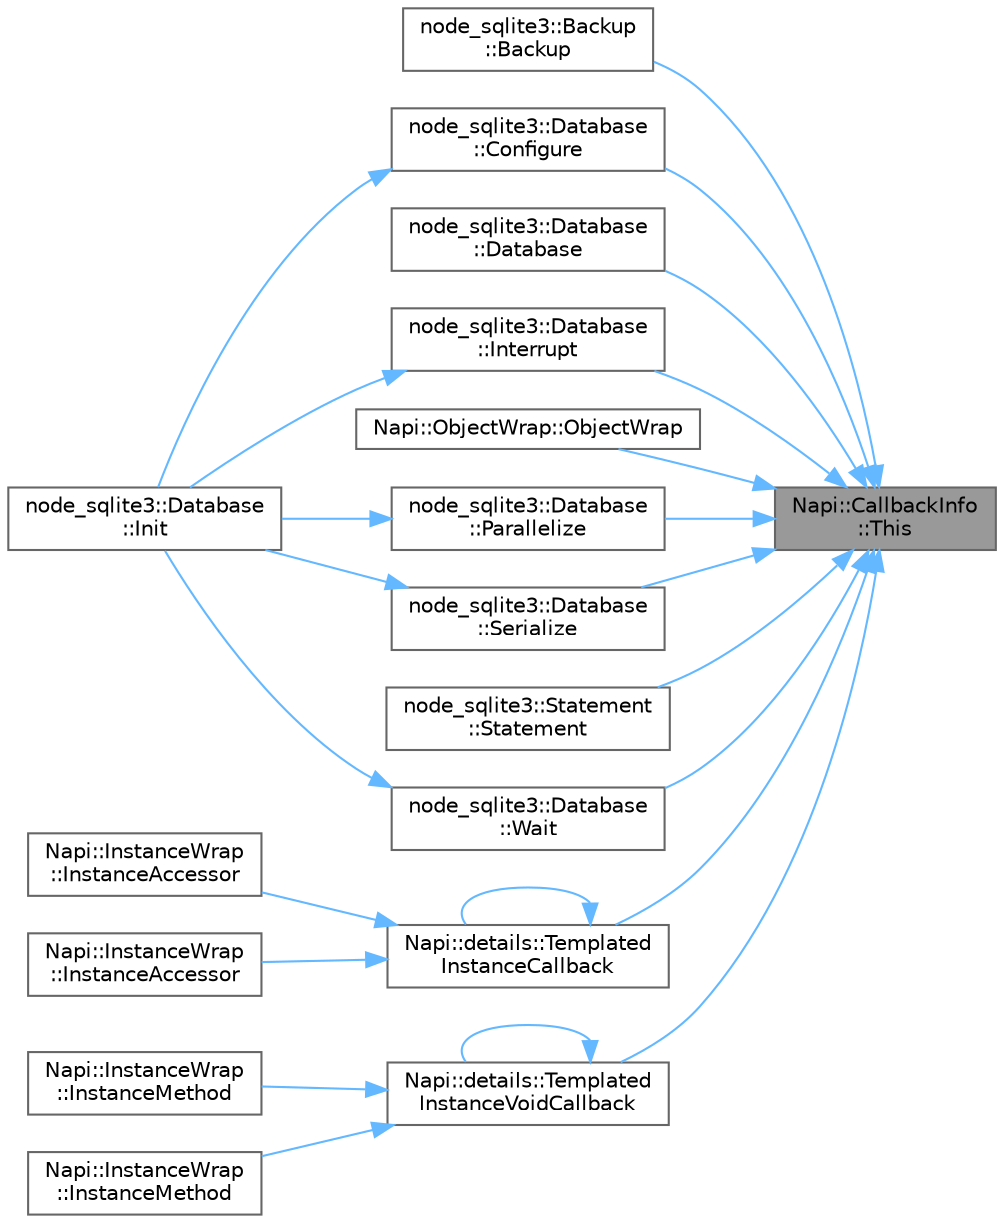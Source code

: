 digraph "Napi::CallbackInfo::This"
{
 // LATEX_PDF_SIZE
  bgcolor="transparent";
  edge [fontname=Helvetica,fontsize=10,labelfontname=Helvetica,labelfontsize=10];
  node [fontname=Helvetica,fontsize=10,shape=box,height=0.2,width=0.4];
  rankdir="RL";
  Node1 [id="Node000001",label="Napi::CallbackInfo\l::This",height=0.2,width=0.4,color="gray40", fillcolor="grey60", style="filled", fontcolor="black",tooltip=" "];
  Node1 -> Node2 [id="edge23_Node000001_Node000002",dir="back",color="steelblue1",style="solid",tooltip=" "];
  Node2 [id="Node000002",label="node_sqlite3::Backup\l::Backup",height=0.2,width=0.4,color="grey40", fillcolor="white", style="filled",URL="$classnode__sqlite3_1_1_backup.html#a2f7c7f434b24b3f36f1f6aa9b3ef1fbc",tooltip=" "];
  Node1 -> Node3 [id="edge24_Node000001_Node000003",dir="back",color="steelblue1",style="solid",tooltip=" "];
  Node3 [id="Node000003",label="node_sqlite3::Database\l::Configure",height=0.2,width=0.4,color="grey40", fillcolor="white", style="filled",URL="$classnode__sqlite3_1_1_database.html#a372193fc006b0ee71755c20d67e456fb",tooltip=" "];
  Node3 -> Node4 [id="edge25_Node000003_Node000004",dir="back",color="steelblue1",style="solid",tooltip=" "];
  Node4 [id="Node000004",label="node_sqlite3::Database\l::Init",height=0.2,width=0.4,color="grey40", fillcolor="white", style="filled",URL="$classnode__sqlite3_1_1_database.html#a74347e00418fa1cfcb9e18c694c7a612",tooltip=" "];
  Node1 -> Node5 [id="edge26_Node000001_Node000005",dir="back",color="steelblue1",style="solid",tooltip=" "];
  Node5 [id="Node000005",label="node_sqlite3::Database\l::Database",height=0.2,width=0.4,color="grey40", fillcolor="white", style="filled",URL="$classnode__sqlite3_1_1_database.html#a33295029bca0f77a5c17ea4ce7b009f2",tooltip=" "];
  Node1 -> Node6 [id="edge27_Node000001_Node000006",dir="back",color="steelblue1",style="solid",tooltip=" "];
  Node6 [id="Node000006",label="node_sqlite3::Database\l::Interrupt",height=0.2,width=0.4,color="grey40", fillcolor="white", style="filled",URL="$classnode__sqlite3_1_1_database.html#a3e034b41857b837fe55ba2b8757e4ad8",tooltip=" "];
  Node6 -> Node4 [id="edge28_Node000006_Node000004",dir="back",color="steelblue1",style="solid",tooltip=" "];
  Node1 -> Node7 [id="edge29_Node000001_Node000007",dir="back",color="steelblue1",style="solid",tooltip=" "];
  Node7 [id="Node000007",label="Napi::ObjectWrap::ObjectWrap",height=0.2,width=0.4,color="grey40", fillcolor="white", style="filled",URL="$class_napi_1_1_object_wrap.html#a35f8944fffb4205baf1d88fafccf102c",tooltip=" "];
  Node1 -> Node8 [id="edge30_Node000001_Node000008",dir="back",color="steelblue1",style="solid",tooltip=" "];
  Node8 [id="Node000008",label="node_sqlite3::Database\l::Parallelize",height=0.2,width=0.4,color="grey40", fillcolor="white", style="filled",URL="$classnode__sqlite3_1_1_database.html#a8c460e051020a07441f6050e60f6e85c",tooltip=" "];
  Node8 -> Node4 [id="edge31_Node000008_Node000004",dir="back",color="steelblue1",style="solid",tooltip=" "];
  Node1 -> Node9 [id="edge32_Node000001_Node000009",dir="back",color="steelblue1",style="solid",tooltip=" "];
  Node9 [id="Node000009",label="node_sqlite3::Database\l::Serialize",height=0.2,width=0.4,color="grey40", fillcolor="white", style="filled",URL="$classnode__sqlite3_1_1_database.html#adbd994e24d26b4118973a7e29097dae6",tooltip=" "];
  Node9 -> Node4 [id="edge33_Node000009_Node000004",dir="back",color="steelblue1",style="solid",tooltip=" "];
  Node1 -> Node10 [id="edge34_Node000001_Node000010",dir="back",color="steelblue1",style="solid",tooltip=" "];
  Node10 [id="Node000010",label="node_sqlite3::Statement\l::Statement",height=0.2,width=0.4,color="grey40", fillcolor="white", style="filled",URL="$classnode__sqlite3_1_1_statement.html#a44a25df6ae24c70d0a13279687113666",tooltip=" "];
  Node1 -> Node11 [id="edge35_Node000001_Node000011",dir="back",color="steelblue1",style="solid",tooltip=" "];
  Node11 [id="Node000011",label="Napi::details::Templated\lInstanceCallback",height=0.2,width=0.4,color="grey40", fillcolor="white", style="filled",URL="$namespace_napi_1_1details.html#af616a966dd94b3cb1272bc7864623eba",tooltip=" "];
  Node11 -> Node12 [id="edge36_Node000011_Node000012",dir="back",color="steelblue1",style="solid",tooltip=" "];
  Node12 [id="Node000012",label="Napi::InstanceWrap\l::InstanceAccessor",height=0.2,width=0.4,color="grey40", fillcolor="white", style="filled",URL="$class_napi_1_1_instance_wrap.html#a393883f6685da45e82ec1ae79bdec19d",tooltip=" "];
  Node11 -> Node13 [id="edge37_Node000011_Node000013",dir="back",color="steelblue1",style="solid",tooltip=" "];
  Node13 [id="Node000013",label="Napi::InstanceWrap\l::InstanceAccessor",height=0.2,width=0.4,color="grey40", fillcolor="white", style="filled",URL="$class_napi_1_1_instance_wrap.html#adca0f4d098e7b41199b4ecd60d3a66a0",tooltip=" "];
  Node11 -> Node11 [id="edge38_Node000011_Node000011",dir="back",color="steelblue1",style="solid",tooltip=" "];
  Node1 -> Node14 [id="edge39_Node000001_Node000014",dir="back",color="steelblue1",style="solid",tooltip=" "];
  Node14 [id="Node000014",label="Napi::details::Templated\lInstanceVoidCallback",height=0.2,width=0.4,color="grey40", fillcolor="white", style="filled",URL="$namespace_napi_1_1details.html#aa75f927fdfd3fcb5ca56c8fdc83b3017",tooltip=" "];
  Node14 -> Node15 [id="edge40_Node000014_Node000015",dir="back",color="steelblue1",style="solid",tooltip=" "];
  Node15 [id="Node000015",label="Napi::InstanceWrap\l::InstanceMethod",height=0.2,width=0.4,color="grey40", fillcolor="white", style="filled",URL="$class_napi_1_1_instance_wrap.html#acf3b9ad6a732e6ff224dca4c5503175c",tooltip=" "];
  Node14 -> Node16 [id="edge41_Node000014_Node000016",dir="back",color="steelblue1",style="solid",tooltip=" "];
  Node16 [id="Node000016",label="Napi::InstanceWrap\l::InstanceMethod",height=0.2,width=0.4,color="grey40", fillcolor="white", style="filled",URL="$class_napi_1_1_instance_wrap.html#a045fb0fb543ac0621b09b7f3adc0d621",tooltip=" "];
  Node14 -> Node14 [id="edge42_Node000014_Node000014",dir="back",color="steelblue1",style="solid",tooltip=" "];
  Node1 -> Node17 [id="edge43_Node000001_Node000017",dir="back",color="steelblue1",style="solid",tooltip=" "];
  Node17 [id="Node000017",label="node_sqlite3::Database\l::Wait",height=0.2,width=0.4,color="grey40", fillcolor="white", style="filled",URL="$classnode__sqlite3_1_1_database.html#ad0ac82300cc104682201f24ce0735b7a",tooltip=" "];
  Node17 -> Node4 [id="edge44_Node000017_Node000004",dir="back",color="steelblue1",style="solid",tooltip=" "];
}
